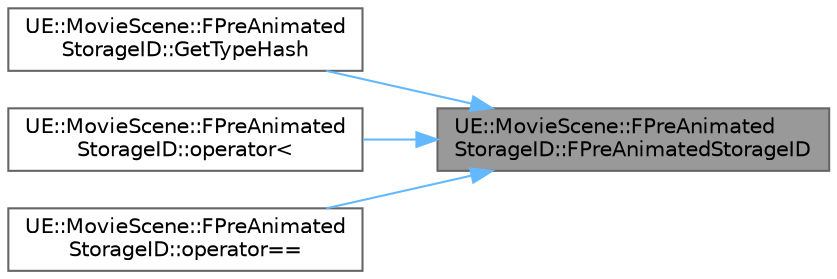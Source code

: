 digraph "UE::MovieScene::FPreAnimatedStorageID::FPreAnimatedStorageID"
{
 // INTERACTIVE_SVG=YES
 // LATEX_PDF_SIZE
  bgcolor="transparent";
  edge [fontname=Helvetica,fontsize=10,labelfontname=Helvetica,labelfontsize=10];
  node [fontname=Helvetica,fontsize=10,shape=box,height=0.2,width=0.4];
  rankdir="RL";
  Node1 [id="Node000001",label="UE::MovieScene::FPreAnimated\lStorageID::FPreAnimatedStorageID",height=0.2,width=0.4,color="gray40", fillcolor="grey60", style="filled", fontcolor="black",tooltip=" "];
  Node1 -> Node2 [id="edge1_Node000001_Node000002",dir="back",color="steelblue1",style="solid",tooltip=" "];
  Node2 [id="Node000002",label="UE::MovieScene::FPreAnimated\lStorageID::GetTypeHash",height=0.2,width=0.4,color="grey40", fillcolor="white", style="filled",URL="$d5/d99/structUE_1_1MovieScene_1_1FPreAnimatedStorageID.html#ab165deec590371ec5d8ee3d507987c4d",tooltip=" "];
  Node1 -> Node3 [id="edge2_Node000001_Node000003",dir="back",color="steelblue1",style="solid",tooltip=" "];
  Node3 [id="Node000003",label="UE::MovieScene::FPreAnimated\lStorageID::operator\<",height=0.2,width=0.4,color="grey40", fillcolor="white", style="filled",URL="$d5/d99/structUE_1_1MovieScene_1_1FPreAnimatedStorageID.html#a46283bdac5798de559e10cf523273a8b",tooltip=" "];
  Node1 -> Node4 [id="edge3_Node000001_Node000004",dir="back",color="steelblue1",style="solid",tooltip=" "];
  Node4 [id="Node000004",label="UE::MovieScene::FPreAnimated\lStorageID::operator==",height=0.2,width=0.4,color="grey40", fillcolor="white", style="filled",URL="$d5/d99/structUE_1_1MovieScene_1_1FPreAnimatedStorageID.html#aff9de7742f9cd69b291a312b4fdf9f55",tooltip=" "];
}
